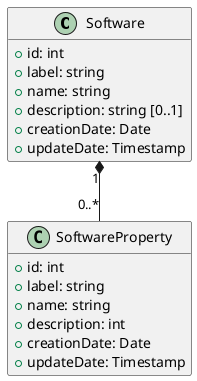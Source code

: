 @startuml
hide empty members

class Software {
    +id: int
    +label: string
    +name: string
    +description: string [0..1]
    +creationDate: Date
    +updateDate: Timestamp
}

class SoftwareProperty {
    +id: int
    +label: string
    +name: string
    +description: int
    +creationDate: Date
    +updateDate: Timestamp
}

Software "1" *-- "0..*" SoftwareProperty

@enduml
